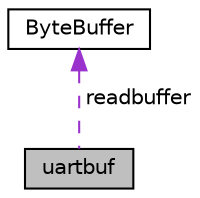 digraph "uartbuf"
{
 // INTERACTIVE_SVG=YES
  edge [fontname="Helvetica",fontsize="10",labelfontname="Helvetica",labelfontsize="10"];
  node [fontname="Helvetica",fontsize="10",shape=record];
  Node1 [label="uartbuf",height=0.2,width=0.4,color="black", fillcolor="grey75", style="filled", fontcolor="black"];
  Node2 -> Node1 [dir="back",color="darkorchid3",fontsize="10",style="dashed",label=" readbuffer" ,fontname="Helvetica"];
  Node2 [label="ByteBuffer",height=0.2,width=0.4,color="black", fillcolor="white", style="filled",URL="$classByteBuffer.html"];
}
